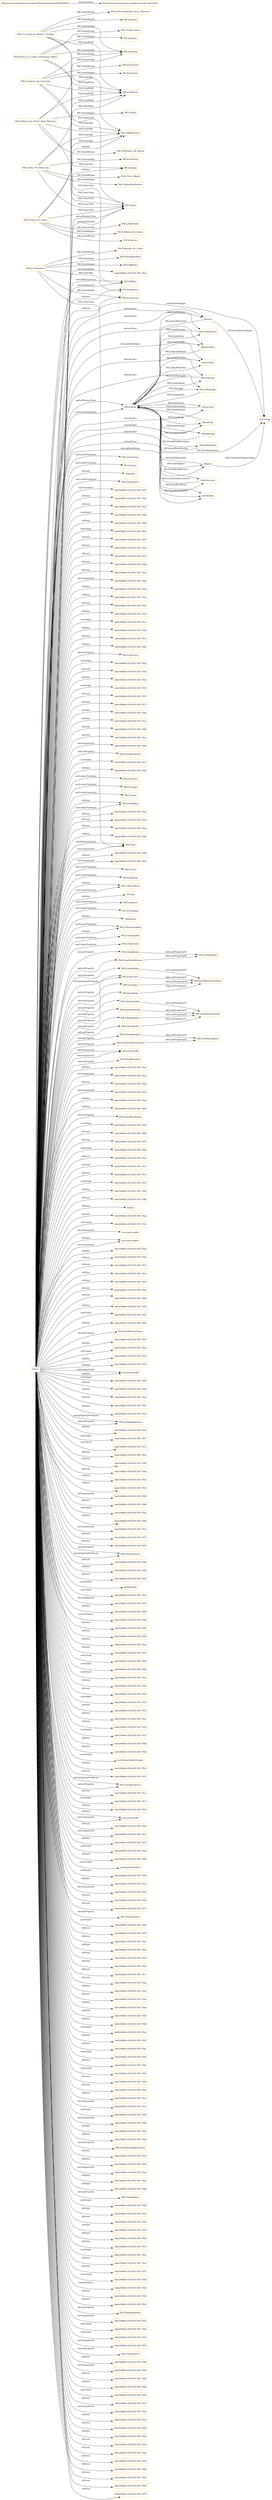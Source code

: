 digraph ar2dtool_diagram { 
rankdir=LR;
size="1501"
node [shape = rectangle, color="orange"]; "PAC2:White" "PAC2:Wine" "PAC2:Excellent" "PAC2:Static" ":Delicate" "PAC2:Expensive" "PAC2:Aging" "PAC2:Classic" ":WineDescriptor" "PAC2:Cheap" ":Region" "PAC2:WinePrice" ":WineAcidity" "PAC2:Good" "PAC2:RedWine" "PAC2:Reserve" "PAC2:Viral" "PAC2:Rating" "PAC2:Regular" ":Winery" "PAC2:WineAge" "PAC2:WhiteWine" ":WineColor" "PAC2:Unknown" "PAC2:BigReserve" ":WineBody" ":Strong" ":WineRating" "PAC2:Superb" "PAC2:Red" "PAC2:Trending" ":Moderate" "PAC2:NotClassified" "PAC2:NotSpecified" ":NumReviews" "PAC2:Acceptable" "PAC2:VeryGood" "PAC2:NA" ; /*classes style*/
	"PAC2:Treixadura" -> "PAC2:Ribeiro" [ label = "PAC2:hasRegion" ];
	"PAC2:Treixadura" -> "PAC2:NA" [ label = "PAC2:hasColor" ];
	"PAC2:Treixadura" -> "PAC2:Reserve" [ label = "PAC2:hasAge" ];
	"PAC2:Treixadura" -> "PAC2:Ramon_do_Casar" [ label = "PAC2:hasWinery" ];
	"PAC2:Treixadura" -> "PAC2:NotSpecified" [ label = "PAC2:hasBody" ];
	"PAC2:Treixadura" -> "PAC2:Unknown" [ label = "PAC2:hasAcidity" ];
	"PAC2:hasNumReviews" -> "PAC2:hasRatings" [ label = "rdfs:subPropertyOf" ];
	"PAC2:hasBody" -> "PAC2:hasWineDescriptor" [ label = "rdfs:subPropertyOf" ];
	"PAC2:hasAgeInv" -> "PAC2:hasWineDescInv" [ label = "rdfs:subPropertyOf" ];
	"PAC2:Finca_El_Canto" -> "PAC2:Red" [ label = "PAC2:hasColor" ];
	"PAC2:Finca_El_Canto" -> "PAC2:Tarsus" [ label = "PAC2:hasWinery" ];
	"PAC2:Finca_El_Canto" -> "PAC2:BigReserve" [ label = "PAC2:hasAge" ];
	"PAC2:Finca_El_Canto" -> "PAC2:Medium" [ label = "PAC2:hasBody" ];
	"PAC2:Finca_El_Canto" -> "PAC2:Moderate" [ label = "PAC2:hasAcidity" ];
	"PAC2:Finca_El_Canto" -> "PAC2:Ribera_del_Duero" [ label = "PAC2:hasRegion" ];
	"PAC2:La_Faraona_Bierzo_Corullon" -> "PAC2:Bierzo" [ label = "PAC2:hasRegion" ];
	"PAC2:La_Faraona_Bierzo_Corullon" -> "PAC2:BigReserve" [ label = "PAC2:hasAge" ];
	"PAC2:La_Faraona_Bierzo_Corullon" -> "PAC2:Descendientes_de_J._Palacios" [ label = "PAC2:hasWinery" ];
	"PAC2:La_Faraona_Bierzo_Corullon" -> "PAC2:Medium" [ label = "PAC2:hasBody" ];
	"PAC2:La_Faraona_Bierzo_Corullon" -> "PAC2:Red" [ label = "PAC2:hasColor" ];
	"PAC2:La_Faraona_Bierzo_Corullon" -> "PAC2:Strong" [ label = "PAC2:hasAcidity" ];
	"PAC2:hasNumReviewsInv" -> "PAC2:hasRatingsInv" [ label = "rdfs:subPropertyOf" ];
	"PAC2:hasAcidity" -> "PAC2:hasWineDescriptor" [ label = "rdfs:subPropertyOf" ];
	"PAC2:hasColorInv" -> "PAC2:hasWineDescInv" [ label = "rdfs:subPropertyOf" ];
	"PAC2:hasRatingInv" -> "PAC2:hasRatingsInv" [ label = "rdfs:subPropertyOf" ];
	"PAC2:hasColor" -> "PAC2:hasWineDescriptor" [ label = "rdfs:subPropertyOf" ];
	"http://www.semanticweb.org/mirifran/ontologies/2023/3/PAC2" -> "https://creativecommons.org/licenses/by-nd/3.0/es/" [ label = "terms:license" ];
	"PAC2:hasRating" -> "PAC2:hasRatings" [ label = "rdfs:subPropertyOf" ];
	"NULL" -> "urn:swrl:var#c" [ label = "swrl:argument1" ];
	"NULL" -> "PAC2:hasNumReviews" [ label = "owl:onProperty" ];
	"NULL" -> "PAC2:hasWineYear" [ label = "owl:onProperty" ];
	"NULL" -> "-6e619984:187c93f13f5:-7faa" [ label = "rdf:first" ];
	"NULL" -> "-6e619984:187c93f13f5:-7fba" [ label = "swrl:arguments" ];
	"NULL" -> "-6e619984:187c93f13f5:-7fb9" [ label = "rdf:rest" ];
	"NULL" -> "-6e619984:187c93f13f5:-7f6e" [ label = "swrl:arguments" ];
	"NULL" -> "-6e619984:187c93f13f5:-7fa8" [ label = "rdf:first" ];
	"NULL" -> "-6e619984:187c93f13f5:-7f80" [ label = "rdf:first" ];
	"NULL" -> "PAC2:hasWineName" [ label = "owl:onProperty" ];
	"NULL" -> "-6e619984:187c93f13f5:-7fd2" [ label = "swrl:body" ];
	"NULL" -> "PAC2:NotClassified" [ label = "rdf:first" ];
	"NULL" -> "PAC2:hasRating" [ label = "owl:onProperty" ];
	"NULL" -> "-6e619984:187c93f13f5:-7f89" [ label = "rdf:rest" ];
	"NULL" -> "-6e619984:187c93f13f5:-7f7f" [ label = "rdf:rest" ];
	"NULL" -> "-6e619984:187c93f13f5:-7f84" [ label = "swrl:head" ];
	"NULL" -> "-6e619984:187c93f13f5:-7f2e" [ label = "rdf:rest" ];
	"NULL" -> "-6e619984:187c93f13f5:-7fc3" [ label = "rdf:rest" ];
	"NULL" -> ":WineAcidity" [ label = "owl:onClass" ];
	"NULL" -> "-6e619984:187c93f13f5:-7f7a" [ label = "rdf:rest" ];
	"NULL" -> "-6e619984:187c93f13f5:-7f33" [ label = "swrl:head" ];
	"NULL" -> "-6e619984:187c93f13f5:-7f0d" [ label = "rdf:rest" ];
	"NULL" -> "-6e619984:187c93f13f5:-7f98" [ label = "rdf:rest" ];
	"NULL" -> "PAC2:Superb" [ label = "swrl:classPredicate" ];
	"NULL" -> "rdf:nil" [ label = "rdf:rest" ];
	"NULL" -> "-6e619984:187c93f13f5:-7fa2" [ label = "rdf:rest" ];
	"NULL" -> "-6e619984:187c93f13f5:-7f3c" [ label = "swrl:head" ];
	"NULL" -> ":Winery" [ label = "owl:onClass" ];
	"NULL" -> "urn:swrl:var#w" [ label = "swrl:argument1" ];
	"NULL" -> "urn:swrl:var#rv" [ label = "swrl:argument2" ];
	"NULL" -> "-6e619984:187c93f13f5:-7f2d" [ label = "rdf:first" ];
	"NULL" -> ":WineBody" [ label = "owl:onClass" ];
	"NULL" -> "PAC2:Cheap" [ label = "swrl:classPredicate" ];
	"NULL" -> "-6e619984:187c93f13f5:-7f4a" [ label = "rdf:first" ];
	"NULL" -> "-6e619984:187c93f13f5:-7f51" [ label = "rdf:rest" ];
	"NULL" -> "PAC2:NA" [ label = "swrl:argument2" ];
	"NULL" -> "-6e619984:187c93f13f5:-7fc0" [ label = "rdf:first" ];
	"NULL" -> "PAC2:White" [ label = "owl:allValuesFrom" ];
	"NULL" -> "PAC2:Rating" [ label = "owl:onClass" ];
	"NULL" -> "-6e619984:187c93f13f5:-7fa5" [ label = "rdf:first" ];
	"NULL" -> "-6e619984:187c93f13f5:-7f60" [ label = "rdf:rest" ];
	"NULL" -> "-6e619984:187c93f13f5:-7f8d" [ label = "rdf:rest" ];
	"NULL" -> "-6e619984:187c93f13f5:-7f3f" [ label = "rdf:first" ];
	"NULL" -> "-6e619984:187c93f13f5:-7f5c" [ label = "swrl:body" ];
	"NULL" -> "-6e619984:187c93f13f5:-7f64" [ label = "rdf:first" ];
	"NULL" -> "PAC2:hasWineryName" [ label = "owl:onProperty" ];
	"NULL" -> "-6e619984:187c93f13f5:-7fb7" [ label = "rdf:first" ];
	"NULL" -> "-6e619984:187c93f13f5:-7f6a" [ label = "swrl:head" ];
	"NULL" -> "-6e619984:187c93f13f5:-7f3b" [ label = "rdf:first" ];
	"NULL" -> "-6e619984:187c93f13f5:-7f59" [ label = "rdf:first" ];
	"NULL" -> "urn:swrl:var#p" [ label = "rdf:first" ];
	"NULL" -> "-6e619984:187c93f13f5:-7f45" [ label = "swrl:head" ];
	"NULL" -> "-6e619984:187c93f13f5:-7fd5" [ label = "rdf:rest" ];
	"NULL" -> "-6e619984:187c93f13f5:-7fcb" [ label = "rdf:first" ];
	"NULL" -> "-6e619984:187c93f13f5:-7f8c" [ label = "rdf:rest" ];
	"NULL" -> "xsd:double" [ label = "owl:onDataRange" ];
	"NULL" -> "PAC2:hasAge" [ label = "owl:onProperty" ];
	"NULL" -> "-6e619984:187c93f13f5:-7f13" [ label = "rdf:first" ];
	"NULL" -> "PAC2:hasRatingValue" [ label = "owl:onProperty" ];
	"NULL" -> "-6e619984:187c93f13f5:-7f55" [ label = "rdf:first" ];
	"NULL" -> "-6e619984:187c93f13f5:-7f67" [ label = "swrl:body" ];
	"NULL" -> "-6e619984:187c93f13f5:-7f14" [ label = "swrl:head" ];
	"NULL" -> "-6e619984:187c93f13f5:-7f63" [ label = "rdf:rest" ];
	"NULL" -> "-6e619984:187c93f13f5:-7fd9" [ label = "rdf:rest" ];
	"NULL" -> "-6e619984:187c93f13f5:-7fb8" [ label = "rdf:rest" ];
	"NULL" -> "-6e619984:187c93f13f5:-7f0c" [ label = "rdf:first" ];
	"NULL" -> "-6e619984:187c93f13f5:-7f5e" [ label = "rdf:first" ];
	"NULL" -> "-6e619984:187c93f13f5:-7f99" [ label = "swrl:arguments" ];
	"NULL" -> "-6e619984:187c93f13f5:-7f88" [ label = "rdf:rest" ];
	"NULL" -> "-6e619984:187c93f13f5:-7f2a" [ label = "swrl:head" ];
	"NULL" -> "urn:swrl:var#p" [ label = "swrl:argument2" ];
	"NULL" -> "-6e619984:187c93f13f5:-7f96" [ label = "rdf:first" ];
	"NULL" -> "-6e619984:187c93f13f5:-7f21" [ label = "swrl:arguments" ];
	"NULL" -> "-6e619984:187c93f13f5:-7f73" [ label = "rdf:first" ];
	"NULL" -> "-6e619984:187c93f13f5:-7f97" [ label = "rdf:rest" ];
	"NULL" -> "PAC2:hasReviews" [ label = "swrl:propertyPredicate" ];
	"NULL" -> "-6e619984:187c93f13f5:-7f46" [ label = "rdf:rest" ];
	"NULL" -> "PAC2:hasAcidity" [ label = "owl:onProperty" ];
	"NULL" -> "-6e619984:187c93f13f5:-7f26" [ label = "rdf:first" ];
	"NULL" -> "-6e619984:187c93f13f5:-7f25" [ label = "rdf:rest" ];
	"NULL" -> "swrlb:equal" [ label = "swrl:builtin" ];
	"NULL" -> "PAC2:VeryGood" [ label = "swrl:classPredicate" ];
	"NULL" -> "xsd:string" [ label = "owl:onDataRange" ];
	"NULL" -> "-6e619984:187c93f13f5:-7fb4" [ label = "swrl:head" ];
	"NULL" -> "-6e619984:187c93f13f5:-7f7b" [ label = "swrl:arguments" ];
	"NULL" -> "-6e619984:187c93f13f5:-7f85" [ label = "rdf:first" ];
	"NULL" -> "-6e619984:187c93f13f5:-7fdb" [ label = "owl:members" ];
	"NULL" -> "-6e619984:187c93f13f5:-7f4f" [ label = "rdf:first" ];
	"NULL" -> "PAC2:hasBody" [ label = "owl:onProperty" ];
	"NULL" -> ":Strong" [ label = "rdf:first" ];
	"NULL" -> "-6e619984:187c93f13f5:-7f38" [ label = "rdf:first" ];
	"NULL" -> "-6e619984:187c93f13f5:-7f22" [ label = "rdf:first" ];
	"NULL" -> "PAC2:Red" [ label = "swrl:argument2" ];
	"NULL" -> "PAC2:hasAcidityInv" [ label = "owl:onProperty" ];
	"NULL" -> "-6e619984:187c93f13f5:-7f7e" [ label = "rdf:first" ];
	"NULL" -> "-6e619984:187c93f13f5:-7f09" [ label = "swrl:head" ];
	"NULL" -> "-6e619984:187c93f13f5:-7f9b" [ label = "swrl:body" ];
	"NULL" -> "-6e619984:187c93f13f5:-7fca" [ label = "swrl:head" ];
	"NULL" -> "-6e619984:187c93f13f5:-7f92" [ label = "rdf:first" ];
	"NULL" -> "PAC2:Wine" [ label = "owl:allValuesFrom" ];
	"NULL" -> "-6e619984:187c93f13f5:-7f54" [ label = "rdf:rest" ];
	"NULL" -> "-6e619984:187c93f13f5:-7f27" [ label = "swrl:body" ];
	"NULL" -> "-6e619984:187c93f13f5:-7f34" [ label = "rdf:first" ];
	"NULL" -> "-6e619984:187c93f13f5:-7fa1" [ label = "rdf:first" ];
	"NULL" -> "PAC2:Expensive" [ label = "swrl:classPredicate" ];
	"NULL" -> "-6e619984:187c93f13f5:-7f1b" [ label = "rdf:first" ];
	"NULL" -> ":Region" [ label = "owl:onClass" ];
	"NULL" -> "-6e619984:187c93f13f5:-7f1f" [ label = "swrl:head" ];
	"NULL" -> "-6e619984:187c93f13f5:-7f8b" [ label = "rdf:first" ];
	"NULL" -> "-6e619984:187c93f13f5:-7fd4" [ label = "rdf:rest" ];
	"NULL" -> "swrlb:lessThanOrEqual" [ label = "swrl:builtin" ];
	"NULL" -> "-6e619984:187c93f13f5:-7fb3" [ label = "rdf:first" ];
	"NULL" -> "-6e619984:187c93f13f5:-7f37" [ label = "rdf:rest" ];
	"NULL" -> "PAC2:hasWinePrice" [ label = "owl:onProperty" ];
	"NULL" -> "-6e619984:187c93f13f5:-7fcc" [ label = "rdf:rest" ];
	"NULL" -> "-6e619984:187c93f13f5:-7fc7" [ label = "swrl:body" ];
	"NULL" -> "-6e619984:187c93f13f5:-7f16" [ label = "rdf:rest" ];
	"NULL" -> "urn:swrl:var#r" [ label = "swrl:argument2" ];
	"NULL" -> "-6e619984:187c93f13f5:-7fab" [ label = "rdf:rest" ];
	"NULL" -> "-6e619984:187c93f13f5:-7fc5" [ label = "swrl:arguments" ];
	"NULL" -> "-6e619984:187c93f13f5:-7f15" [ label = "rdf:first" ];
	"NULL" -> ":Moderate" [ label = "rdf:first" ];
	"NULL" -> "-6e619984:187c93f13f5:-7fa9" [ label = "swrl:head" ];
	"NULL" -> "-6e619984:187c93f13f5:-7f9d" [ label = "rdf:first" ];
	"NULL" -> "swrlb:greaterThan" [ label = "swrl:builtin" ];
	"NULL" -> "PAC2:White" [ label = "swrl:argument2" ];
	"NULL" -> "-6e619984:187c93f13f5:-7f90" [ label = "swrl:body" ];
	"NULL" -> "-6e619984:187c93f13f5:-7fac" [ label = "rdf:first" ];
	"NULL" -> "PAC2:RedWine" [ label = "swrl:classPredicate" ];
	"NULL" -> "-6e619984:187c93f13f5:-7fd0" [ label = "swrl:arguments" ];
	"NULL" -> "-6e619984:187c93f13f5:-7f20" [ label = "rdf:rest" ];
	"NULL" -> "PAC2:BigReserve" [ label = "rdf:first" ];
	"NULL" -> "PAC2:hasColor" [ label = "owl:onProperty" ];
	"NULL" -> "-6e619984:187c93f13f5:-7f71" [ label = "rdf:rest" ];
	"NULL" -> "PAC2:hasPriceInv" [ label = "owl:onProperty" ];
	"NULL" -> "-6e619984:187c93f13f5:-7fbf" [ label = "swrl:head" ];
	"NULL" -> "-6e619984:187c93f13f5:-7f7d" [ label = "rdf:rest" ];
	"NULL" -> "PAC2:Trending" [ label = "swrl:classPredicate" ];
	"NULL" -> "-6e619984:187c93f13f5:-7f2c" [ label = "rdf:rest" ];
	"NULL" -> "-6e619984:187c93f13f5:-7fbe" [ label = "rdf:first" ];
	"NULL" -> "-6e619984:187c93f13f5:-7f53" [ label = "rdf:first" ];
	"NULL" -> "PAC2:Classic" [ label = "swrl:classPredicate" ];
	"NULL" -> "-6e619984:187c93f13f5:-7f0b" [ label = "rdf:rest" ];
	"NULL" -> "-6e619984:187c93f13f5:-7fc1" [ label = "rdf:rest" ];
	"NULL" -> "-6e619984:187c93f13f5:-7fda" [ label = "rdf:rest" ];
	"NULL" -> "-6e619984:187c93f13f5:-7fc6" [ label = "rdf:first" ];
	"NULL" -> "-6e619984:187c93f13f5:-7fa0" [ label = "rdf:rest" ];
	"NULL" -> "-6e619984:187c93f13f5:-7fb0" [ label = "rdf:first" ];
	"NULL" -> "-6e619984:187c93f13f5:-7f9f" [ label = "rdf:first" ];
	"NULL" -> "PAC2:hasColorInv" [ label = "owl:onProperty" ];
	"NULL" -> "-6e619984:187c93f13f5:-7f48" [ label = "rdf:first" ];
	"NULL" -> "PAC2:WineAge" [ label = "owl:onClass" ];
	"NULL" -> ":Delicate" [ label = "rdf:first" ];
	"NULL" -> "-6e619984:187c93f13f5:-7fbc" [ label = "swrl:body" ];
	"NULL" -> "-6e619984:187c93f13f5:-7f2f" [ label = "rdf:first" ];
	"NULL" -> "-6e619984:187c93f13f5:-7f4c" [ label = "rdf:first" ];
	"NULL" -> "PAC2:Viral" [ label = "swrl:classPredicate" ];
	"NULL" -> "-6e619984:187c93f13f5:-7f5f" [ label = "swrl:head" ];
	"NULL" -> "PAC2:Unknown" [ label = "rdf:first" ];
	"NULL" -> "PAC2:hasReviews" [ label = "owl:onProperty" ];
	"NULL" -> "-6e619984:187c93f13f5:-7f9a" [ label = "rdf:first" ];
	"NULL" -> "-6e619984:187c93f13f5:-7f93" [ label = "swrl:head" ];
	"NULL" -> "-6e619984:187c93f13f5:-7f49" [ label = "rdf:rest" ];
	"NULL" -> "-6e619984:187c93f13f5:-7fde" [ label = "rdf:rest" ];
	"NULL" -> "-6e619984:187c93f13f5:-7fc2" [ label = "rdf:first" ];
	"NULL" -> "-6e619984:187c93f13f5:-7f1a" [ label = "swrl:arguments" ];
	"NULL" -> "-6e619984:187c93f13f5:-7f30" [ label = "swrl:body" ];
	"NULL" -> "-6e619984:187c93f13f5:-7f0f" [ label = "swrl:arguments" ];
	"NULL" -> "PAC2:hasWinePrice" [ label = "swrl:propertyPredicate" ];
	"NULL" -> "-6e619984:187c93f13f5:-7f44" [ label = "rdf:first" ];
	"NULL" -> "PAC2:NotClassified" [ label = "swrl:classPredicate" ];
	"NULL" -> "-6e619984:187c93f13f5:-7f2b" [ label = "rdf:first" ];
	"NULL" -> "PAC2:hasColor" [ label = "swrl:propertyPredicate" ];
	"NULL" -> "PAC2:hasWineRegionName" [ label = "owl:onProperty" ];
	"NULL" -> "PAC2:WinePrice" [ label = "owl:onClass" ];
	"NULL" -> "-6e619984:187c93f13f5:-7f74" [ label = "rdf:rest" ];
	"NULL" -> "PAC2:Wine" [ label = "swrl:classPredicate" ];
	"NULL" -> "-6e619984:187c93f13f5:-7f66" [ label = "rdf:first" ];
	"NULL" -> "-6e619984:187c93f13f5:-7faf" [ label = "swrl:arguments" ];
	"NULL" -> "-6e619984:187c93f13f5:-7fbb" [ label = "rdf:first" ];
	"NULL" -> "-6e619984:187c93f13f5:-7f94" [ label = "rdf:first" ];
	"NULL" -> "PAC2:Reserve" [ label = "rdf:first" ];
	"NULL" -> "PAC2:Red" [ label = "owl:allValuesFrom" ];
	"NULL" -> "PAC2:hasRegion" [ label = "owl:onProperty" ];
	"NULL" -> "urn:swrl:var#rv" [ label = "rdf:first" ];
	"NULL" -> "-6e619984:187c93f13f5:-7f4d" [ label = "swrl:body" ];
	"NULL" -> "-6e619984:187c93f13f5:-7f3d" [ label = "rdf:first" ];
	"NULL" -> "-6e619984:187c93f13f5:-7f3e" [ label = "rdf:rest" ];
	"NULL" -> "urn:swrl:var#r" [ label = "rdf:first" ];
	"NULL" -> "-6e619984:187c93f13f5:-7f78" [ label = "rdf:first" ];
	"NULL" -> "-6e619984:187c93f13f5:-7f62" [ label = "rdf:first" ];
	"NULL" -> "-6e619984:187c93f13f5:-7f10" [ label = "rdf:first" ];
	"NULL" -> "-6e619984:187c93f13f5:-7fb1" [ label = "swrl:body" ];
	"NULL" -> "-6e619984:187c93f13f5:-7fcd" [ label = "rdf:first" ];
	"NULL" -> "-6e619984:187c93f13f5:-7f57" [ label = "rdf:rest" ];
	"NULL" -> "-6e619984:187c93f13f5:-7f50" [ label = "swrl:head" ];
	"NULL" -> "-6e619984:187c93f13f5:-7fdf" [ label = "owl:members" ];
	"NULL" -> "PAC2:Regular" [ label = "swrl:classPredicate" ];
	"NULL" -> "-6e619984:187c93f13f5:-7f83" [ label = "rdf:first" ];
	"NULL" -> "-6e619984:187c93f13f5:-7fb5" [ label = "rdf:first" ];
	"NULL" -> "PAC2:hasRegionInv" [ label = "owl:onProperty" ];
	"NULL" -> "-6e619984:187c93f13f5:-7f47" [ label = "swrl:arguments" ];
	"NULL" -> "PAC2:hasRatingValue" [ label = "swrl:propertyPredicate" ];
	"NULL" -> "-6e619984:187c93f13f5:-7f9e" [ label = "swrl:head" ];
	"NULL" -> "PAC2:Acceptable" [ label = "swrl:classPredicate" ];
	"NULL" -> "-6e619984:187c93f13f5:-7f39" [ label = "swrl:body" ];
	"NULL" -> "xsd:integer" [ label = "owl:onDataRange" ];
	"NULL" -> "-6e619984:187c93f13f5:-7f72" [ label = "swrl:arguments" ];
	"NULL" -> "PAC2:hasWinery" [ label = "owl:onProperty" ];
	"NULL" -> "-6e619984:187c93f13f5:-7f40" [ label = "rdf:rest" ];
	"NULL" -> "PAC2:Aging" [ label = "rdf:first" ];
	"NULL" -> "-6e619984:187c93f13f5:-7f58" [ label = "swrl:arguments" ];
	"NULL" -> "-6e619984:187c93f13f5:-7fb6" [ label = "rdf:rest" ];
	"NULL" -> "-6e619984:187c93f13f5:-7f5b" [ label = "rdf:first" ];
	"NULL" -> "-6e619984:187c93f13f5:-7f79" [ label = "swrl:head" ];
	"NULL" -> "-6e619984:187c93f13f5:-7fcf" [ label = "rdf:rest" ];
	"NULL" -> "-6e619984:187c93f13f5:-7f52" [ label = "swrl:arguments" ];
	"NULL" -> "-6e619984:187c93f13f5:-7fd1" [ label = "rdf:first" ];
	"NULL" -> "PAC2:Static" [ label = "swrl:classPredicate" ];
	"NULL" -> "PAC2:hasAgeInv" [ label = "owl:onProperty" ];
	"NULL" -> "-6e619984:187c93f13f5:-7f6d" [ label = "rdf:rest" ];
	"NULL" -> "-6e619984:187c93f13f5:-7f69" [ label = "rdf:first" ];
	"NULL" -> "-6e619984:187c93f13f5:-7f19" [ label = "rdf:rest" ];
	"NULL" -> "-6e619984:187c93f13f5:-7fae" [ label = "rdf:rest" ];
	"NULL" -> "-6e619984:187c93f13f5:-7f70" [ label = "rdf:rest" ];
	"NULL" -> "PAC2:WhiteWine" [ label = "swrl:classPredicate" ];
	"NULL" -> "-6e619984:187c93f13f5:-7f86" [ label = "rdf:rest" ];
	"NULL" -> "-6e619984:187c93f13f5:-7f65" [ label = "rdf:rest" ];
	"NULL" -> "PAC2:hasNumReviewsInv" [ label = "owl:onProperty" ];
	"NULL" -> "-6e619984:187c93f13f5:-7f95" [ label = "rdf:rest" ];
	"NULL" -> "-6e619984:187c93f13f5:-7f75" [ label = "rdf:first" ];
	"NULL" -> "-6e619984:187c93f13f5:-7fa4" [ label = "swrl:arguments" ];
	"NULL" -> "-6e619984:187c93f13f5:-7fd7" [ label = "owl:members" ];
	"NULL" -> "-6e619984:187c93f13f5:-7f0a" [ label = "rdf:first" ];
	"NULL" -> "PAC2:Excellent" [ label = "swrl:classPredicate" ];
	"NULL" -> "-6e619984:187c93f13f5:-7f23" [ label = "rdf:rest" ];
	"NULL" -> "-6e619984:187c93f13f5:-7fa6" [ label = "swrl:body" ];
	"NULL" -> "-6e619984:187c93f13f5:-7f08" [ label = "rdf:first" ];
	"NULL" -> "PAC2:hasBodyInv" [ label = "owl:onProperty" ];
	"NULL" -> "PAC2:RedWine" [ label = "rdf:first" ];
	"NULL" -> "-6e619984:187c93f13f5:-7f81" [ label = "swrl:body" ];
	"NULL" -> "-6e619984:187c93f13f5:-7f87" [ label = "rdf:first" ];
	"NULL" -> "-6e619984:187c93f13f5:-7f0e" [ label = "rdf:rest" ];
	"NULL" -> "-6e619984:187c93f13f5:-7fc4" [ label = "rdf:rest" ];
	"NULL" -> "-6e619984:187c93f13f5:-7fdd" [ label = "rdf:rest" ];
	"NULL" -> "-6e619984:187c93f13f5:-7fa3" [ label = "rdf:rest" ];
	"NULL" -> "-6e619984:187c93f13f5:-7f8e" [ label = "swrl:arguments" ];
	"NULL" -> "-6e619984:187c93f13f5:-7f24" [ label = "rdf:first" ];
	"NULL" -> "PAC2:WhiteWine" [ label = "rdf:first" ];
	"NULL" -> "-6e619984:187c93f13f5:-7f41" [ label = "rdf:first" ];
	"NULL" -> "-6e619984:187c93f13f5:-7f5a" [ label = "rdf:rest" ];
	"NULL" -> "urn:swrl:var#c" [ label = "swrl:argument2" ];
	"NULL" -> "-6e619984:187c93f13f5:-7fc9" [ label = "rdf:first" ];
	"NULL" -> "-6e619984:187c93f13f5:-7f1c" [ label = "swrl:body" ];
	"NULL" -> "-6e619984:187c93f13f5:-7f36" [ label = "rdf:first" ];
	"NULL" -> ":NumReviews" [ label = "owl:onClass" ];
	"NULL" -> "PAC2:Good" [ label = "swrl:classPredicate" ];
	"NULL" -> "-6e619984:187c93f13f5:-7f7c" [ label = "rdf:first" ];
	"NULL" -> "-6e619984:187c93f13f5:-7f6f" [ label = "rdf:first" ];
	"NULL" -> "PAC2:NA" [ label = "owl:allValuesFrom" ];
	"NULL" -> "PAC2:hasPrice" [ label = "owl:onProperty" ];
	"NULL" -> "-6e619984:187c93f13f5:-7f42" [ label = "swrl:body" ];
	"NULL" -> "-6e619984:187c93f13f5:-7f56" [ label = "rdf:rest" ];
	"NULL" -> "-6e619984:187c93f13f5:-7f32" [ label = "rdf:first" ];
	"NULL" -> "PAC2:hasRatingInv" [ label = "owl:onProperty" ];
	"NULL" -> "-6e619984:187c93f13f5:-7f76" [ label = "swrl:body" ];
	"NULL" -> "-6e619984:187c93f13f5:-7f35" [ label = "rdf:rest" ];
	"NULL" -> "-6e619984:187c93f13f5:-7f17" [ label = "rdf:first" ];
	"NULL" -> "-6e619984:187c93f13f5:-7f6b" [ label = "rdf:first" ];
	"NULL" -> "-6e619984:187c93f13f5:-7f1e" [ label = "rdf:first" ];
	"NULL" -> "-6e619984:187c93f13f5:-7fd6" [ label = "rdf:rest" ];
	"NULL" -> "-6e619984:187c93f13f5:-7fce" [ label = "rdf:rest" ];
	"NULL" -> "-6e619984:187c93f13f5:-7f8a" [ label = "swrl:arguments" ];
	"NULL" -> "PAC2:hasWineryInv" [ label = "owl:onProperty" ];
	"NULL" -> "-6e619984:187c93f13f5:-7f11" [ label = "swrl:body" ];
	"NULL" -> "-6e619984:187c93f13f5:-7f29" [ label = "rdf:first" ];
	"NULL" -> "-6e619984:187c93f13f5:-7f6c" [ label = "rdf:rest" ];
	"NULL" -> "-6e619984:187c93f13f5:-7f18" [ label = "rdf:rest" ];
	"NULL" -> "-6e619984:187c93f13f5:-7fad" [ label = "rdf:rest" ];
	"NULL" -> ":WineColor" [ label = "owl:onClass" ];
	"NULL" -> "-6e619984:187c93f13f5:-7f8f" [ label = "rdf:first" ];
	"NULL" -> "-6e619984:187c93f13f5:-7f4b" [ label = "rdf:rest" ];
	"NULL" -> "-6e619984:187c93f13f5:-7f61" [ label = "swrl:arguments" ];
	"PAC2:Laderas_de_Inurrieta" -> "PAC2:Navarra" [ label = "PAC2:hasRegion" ];
	"PAC2:Laderas_de_Inurrieta" -> "PAC2:BigReserve" [ label = "PAC2:hasAge" ];
	"PAC2:Laderas_de_Inurrieta" -> "PAC2:Medium" [ label = "PAC2:hasBody" ];
	"PAC2:Laderas_de_Inurrieta" -> "PAC2:Red" [ label = "PAC2:hasColor" ];
	"PAC2:Laderas_de_Inurrieta" -> "PAC2:Inurrieta" [ label = "PAC2:hasWinery" ];
	"PAC2:Laderas_de_Inurrieta" -> "PAC2:Strong" [ label = "PAC2:hasAcidity" ];
	"PAC2:hasAcidityInv" -> "PAC2:hasWineDescInv" [ label = "rdfs:subPropertyOf" ];
	"PAC2:hasAge" -> "PAC2:hasWineDescriptor" [ label = "rdfs:subPropertyOf" ];
	"PAC2:Baron_de_Chirel_Rioja_Reserva" -> "PAC2:Strong" [ label = "PAC2:hasAcidity" ];
	"PAC2:Baron_de_Chirel_Rioja_Reserva" -> "PAC2:Rioja" [ label = "PAC2:hasRegion" ];
	"PAC2:Baron_de_Chirel_Rioja_Reserva" -> "PAC2:BigReserve" [ label = "PAC2:hasAge" ];
	"PAC2:Baron_de_Chirel_Rioja_Reserva" -> "PAC2:Red" [ label = "PAC2:hasColor" ];
	"PAC2:Baron_de_Chirel_Rioja_Reserva" -> "PAC2:Marques_de_Riscal" [ label = "PAC2:hasWinery" ];
	"PAC2:Baron_de_Chirel_Rioja_Reserva" -> "PAC2:Medium" [ label = "PAC2:hasBody" ];
	"PAC2:Don_PX_Seleccion" -> "PAC2:Montilla-Moriles" [ label = "PAC2:hasRegion" ];
	"PAC2:Don_PX_Seleccion" -> "PAC2:Delicate" [ label = "PAC2:hasAcidity" ];
	"PAC2:Don_PX_Seleccion" -> "PAC2:Red" [ label = "PAC2:hasColor" ];
	"PAC2:Don_PX_Seleccion" -> "PAC2:BigReserve" [ label = "PAC2:hasAge" ];
	"PAC2:Don_PX_Seleccion" -> "PAC2:Toro_Albala" [ label = "PAC2:hasWinery" ];
	"PAC2:Don_PX_Seleccion" -> "PAC2:Medium" [ label = "PAC2:hasBody" ];
	"PAC2:hasBodyInv" -> "PAC2:hasWineDescInv" [ label = "rdfs:subPropertyOf" ];
	"PAC2:Finca_La_Colina_Sauvignon_Blanc" -> "PAC2:Strong" [ label = "PAC2:hasAcidity" ];
	"PAC2:Finca_La_Colina_Sauvignon_Blanc" -> "PAC2:Rueda" [ label = "PAC2:hasRegion" ];
	"PAC2:Finca_La_Colina_Sauvignon_Blanc" -> "PAC2:Medium" [ label = "PAC2:hasBody" ];
	"PAC2:Finca_La_Colina_Sauvignon_Blanc" -> "PAC2:Vinos_Sanz" [ label = "PAC2:hasWinery" ];
	"PAC2:Finca_La_Colina_Sauvignon_Blanc" -> "PAC2:White" [ label = "PAC2:hasColor" ];
	"PAC2:Finca_La_Colina_Sauvignon_Blanc" -> "PAC2:Aging" [ label = "PAC2:hasAge" ];
	":WineAcidity" -> "PAC2:Wine" [ label = "PAC2:hasAcidityInv" ];
	"PAC2:Wine" -> "PAC2:WinePrice" [ label = "PAC2:hasPrice" ];
	"PAC2:Rating" -> "PAC2:Wine" [ label = "PAC2:hasRatingInv" ];
	"PAC2:Wine" -> "xsd:integer" [ label = "PAC2:hasReviews" ];
	"PAC2:Wine" -> "PAC2:Rating" [ label = "PAC2:hasRating" ];
	"PAC2:WinePrice" -> "PAC2:Wine" [ label = "PAC2:hasPriceInv" ];
	"PAC2:Wine" -> ":NumReviews" [ label = "PAC2:hasNumReviews" ];
	"PAC2:Wine" -> "xsd:integer" [ label = "PAC2:hasWineYear" ];
	"PAC2:Wine" -> ":WineAcidity" [ label = "PAC2:hasAcidity" ];
	"PAC2:Wine" -> "PAC2:WineAge" [ label = "PAC2:hasAge" ];
	"PAC2:Wine" -> ":WineBody" [ label = "PAC2:hasBody" ];
	"PAC2:Wine" -> "xsd:double" [ label = "PAC2:hasRatingValue" ];
	"PAC2:Wine" -> ":WineColor" [ label = "PAC2:hasColor" ];
	":Winery" -> "PAC2:Wine" [ label = "PAC2:hasWineryInv" ];
	"PAC2:Wine" -> ":WineDescriptor" [ label = "PAC2:hasWineDescriptor" ];
	"PAC2:Wine" -> ":Region" [ label = "PAC2:hasRegion" ];
	":NumReviews" -> "PAC2:Wine" [ label = "PAC2:hasNumReviewsInv" ];
	"PAC2:Wine" -> "xsd:string" [ label = "PAC2:hasWineName" ];
	":WineDescriptor" -> "PAC2:Wine" [ label = "PAC2:hasWineDescInv" ];
	":WineBody" -> "PAC2:Wine" [ label = "PAC2:hasBodyInv" ];
	":Region" -> "PAC2:Wine" [ label = "PAC2:hasRegionInv" ];
	":WineRating" -> "PAC2:Wine" [ label = "PAC2:hasRatingsInv" ];
	"PAC2:WineAge" -> "PAC2:Wine" [ label = "PAC2:hasAgeInv" ];
	":Winery" -> "xsd:string" [ label = "PAC2:hasWineryName" ];
	"PAC2:Wine" -> ":WineRating" [ label = "PAC2:hasRatings" ];
	"PAC2:Wine" -> "xsd:double" [ label = "PAC2:hasWinePrice" ];
	":Region" -> "xsd:string" [ label = "PAC2:hasWineRegionName" ];
	"PAC2:Wine" -> ":Winery" [ label = "PAC2:hasWinery" ];
	":WineColor" -> "PAC2:Wine" [ label = "PAC2:hasColorInv" ];

}

